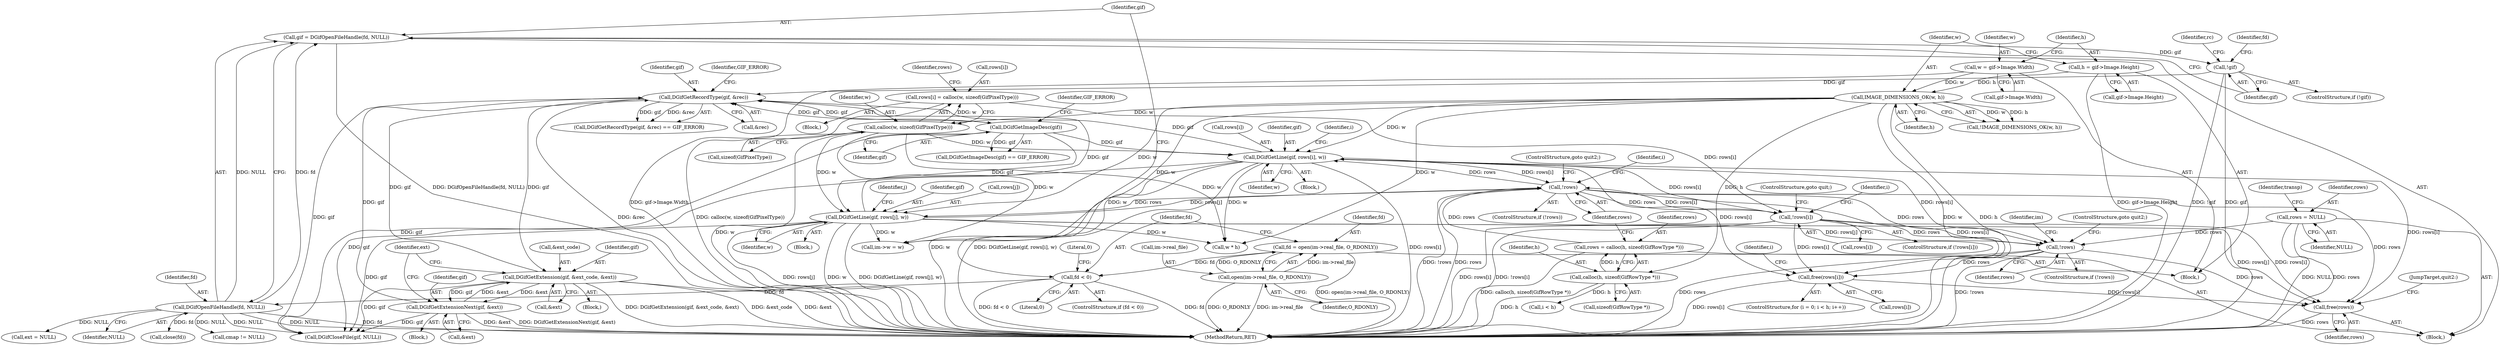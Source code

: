 digraph "0_enlightment_37a96801663b7b4cd3fbe56cc0eb8b6a17e766a8@API" {
"1000763" [label="(Call,free(rows[i]))"];
"1000283" [label="(Call,!rows[i])"];
"1000274" [label="(Call,rows[i] = calloc(w, sizeof(GifPixelType)))"];
"1000278" [label="(Call,calloc(w, sizeof(GifPixelType)))"];
"1000250" [label="(Call,IMAGE_DIMENSIONS_OK(w, h))"];
"1000234" [label="(Call,w = gif->Image.Width)"];
"1000241" [label="(Call,h = gif->Image.Height)"];
"1000261" [label="(Call,!rows)"];
"1000254" [label="(Call,rows = calloc(h, sizeof(GifRowType *)))"];
"1000256" [label="(Call,calloc(h, sizeof(GifRowType *)))"];
"1000338" [label="(Call,DGifGetLine(gif, rows[i], w))"];
"1000226" [label="(Call,DGifGetImageDesc(gif))"];
"1000207" [label="(Call,DGifGetRecordType(gif, &rec))"];
"1000392" [label="(Call,DGifGetExtensionNext(gif, &ext))"];
"1000358" [label="(Call,DGifGetExtension(gif, &ext_code, &ext))"];
"1000320" [label="(Call,DGifGetLine(gif, rows[j], w))"];
"1000193" [label="(Call,!gif)"];
"1000187" [label="(Call,gif = DGifOpenFileHandle(fd, NULL))"];
"1000189" [label="(Call,DGifOpenFileHandle(fd, NULL))"];
"1000182" [label="(Call,fd < 0)"];
"1000174" [label="(Call,fd = open(im->real_file, O_RDONLY))"];
"1000176" [label="(Call,open(im->real_file, O_RDONLY))"];
"1000417" [label="(Call,!rows)"];
"1000161" [label="(Call,rows = NULL)"];
"1000767" [label="(Call,free(rows))"];
"1000283" [label="(Call,!rows[i])"];
"1000227" [label="(Identifier,gif)"];
"1000177" [label="(Call,im->real_file)"];
"1000241" [label="(Call,h = gif->Image.Height)"];
"1000226" [label="(Call,DGifGetImageDesc(gif))"];
"1000275" [label="(Call,rows[i])"];
"1000359" [label="(Identifier,gif)"];
"1000279" [label="(Identifier,w)"];
"1000420" [label="(ControlStructure,goto quit2;)"];
"1000252" [label="(Identifier,h)"];
"1000416" [label="(ControlStructure,if (!rows))"];
"1000768" [label="(Identifier,rows)"];
"1000257" [label="(Identifier,h)"];
"1000754" [label="(ControlStructure,for (i = 0; i < h; i++))"];
"1000187" [label="(Call,gif = DGifOpenFileHandle(fd, NULL))"];
"1000417" [label="(Call,!rows)"];
"1000272" [label="(Identifier,i)"];
"1000250" [label="(Call,IMAGE_DIMENSIONS_OK(w, h))"];
"1000183" [label="(Identifier,fd)"];
"1000201" [label="(Identifier,rc)"];
"1000260" [label="(ControlStructure,if (!rows))"];
"1000175" [label="(Identifier,fd)"];
"1000362" [label="(Call,&ext)"];
"1000180" [label="(Identifier,O_RDONLY)"];
"1000268" [label="(Call,i < h)"];
"1000325" [label="(Identifier,w)"];
"1000225" [label="(Call,DGifGetImageDesc(gif) == GIF_ERROR)"];
"1000188" [label="(Identifier,gif)"];
"1000355" [label="(Call,ext = NULL)"];
"1000322" [label="(Call,rows[j])"];
"1000181" [label="(ControlStructure,if (fd < 0))"];
"1000339" [label="(Identifier,gif)"];
"1000423" [label="(Identifier,im)"];
"1000165" [label="(Identifier,transp)"];
"1000209" [label="(Call,&rec)"];
"1000258" [label="(Call,sizeof(GifRowType *))"];
"1000194" [label="(Identifier,gif)"];
"1000336" [label="(Identifier,i)"];
"1000769" [label="(JumpTarget,quit2:)"];
"1000770" [label="(Call,DGifCloseFile(gif, NULL))"];
"1000366" [label="(Block,)"];
"1000115" [label="(Block,)"];
"1000191" [label="(Identifier,NULL)"];
"1000261" [label="(Call,!rows)"];
"1000162" [label="(Identifier,rows)"];
"1000418" [label="(Identifier,rows)"];
"1000392" [label="(Call,DGifGetExtensionNext(gif, &ext))"];
"1000189" [label="(Call,DGifOpenFileHandle(fd, NULL))"];
"1000764" [label="(Call,rows[i])"];
"1000235" [label="(Identifier,w)"];
"1000284" [label="(Call,rows[i])"];
"1000242" [label="(Identifier,h)"];
"1000352" [label="(Block,)"];
"1000282" [label="(ControlStructure,if (!rows[i]))"];
"1000228" [label="(Identifier,GIF_ERROR)"];
"1000287" [label="(ControlStructure,goto quit;)"];
"1000393" [label="(Identifier,gif)"];
"1000263" [label="(ControlStructure,goto quit2;)"];
"1000190" [label="(Identifier,fd)"];
"1000161" [label="(Call,rows = NULL)"];
"1000254" [label="(Call,rows = calloc(h, sizeof(GifRowType *)))"];
"1000285" [label="(Identifier,rows)"];
"1000186" [label="(Literal,0)"];
"1000184" [label="(Literal,0)"];
"1000343" [label="(Identifier,w)"];
"1000337" [label="(Block,)"];
"1000266" [label="(Identifier,i)"];
"1000211" [label="(Identifier,GIF_ERROR)"];
"1000315" [label="(Identifier,j)"];
"1000234" [label="(Call,w = gif->Image.Width)"];
"1000197" [label="(Identifier,fd)"];
"1000176" [label="(Call,open(im->real_file, O_RDONLY))"];
"1000762" [label="(Identifier,i)"];
"1000196" [label="(Call,close(fd))"];
"1000479" [label="(Call,cmap != NULL)"];
"1000163" [label="(Identifier,NULL)"];
"1000223" [label="(Block,)"];
"1000365" [label="(Identifier,ext)"];
"1000767" [label="(Call,free(rows))"];
"1000394" [label="(Call,&ext)"];
"1000193" [label="(Call,!gif)"];
"1000207" [label="(Call,DGifGetRecordType(gif, &rec))"];
"1000262" [label="(Identifier,rows)"];
"1000320" [label="(Call,DGifGetLine(gif, rows[j], w))"];
"1000255" [label="(Identifier,rows)"];
"1000338" [label="(Call,DGifGetLine(gif, rows[i], w))"];
"1000192" [label="(ControlStructure,if (!gif))"];
"1000280" [label="(Call,sizeof(GifPixelType))"];
"1000321" [label="(Identifier,gif)"];
"1000581" [label="(Call,w * h)"];
"1000182" [label="(Call,fd < 0)"];
"1000174" [label="(Call,fd = open(im->real_file, O_RDONLY))"];
"1000251" [label="(Identifier,w)"];
"1000256" [label="(Call,calloc(h, sizeof(GifRowType *)))"];
"1000236" [label="(Call,gif->Image.Width)"];
"1000249" [label="(Call,!IMAGE_DIMENSIONS_OK(w, h))"];
"1000775" [label="(MethodReturn,RET)"];
"1000273" [label="(Block,)"];
"1000358" [label="(Call,DGifGetExtension(gif, &ext_code, &ext))"];
"1000763" [label="(Call,free(rows[i]))"];
"1000206" [label="(Call,DGifGetRecordType(gif, &rec) == GIF_ERROR)"];
"1000319" [label="(Block,)"];
"1000243" [label="(Call,gif->Image.Height)"];
"1000340" [label="(Call,rows[i])"];
"1000421" [label="(Call,im->w = w)"];
"1000360" [label="(Call,&ext_code)"];
"1000208" [label="(Identifier,gif)"];
"1000278" [label="(Call,calloc(w, sizeof(GifPixelType)))"];
"1000274" [label="(Call,rows[i] = calloc(w, sizeof(GifPixelType)))"];
"1000763" -> "1000754"  [label="AST: "];
"1000763" -> "1000764"  [label="CFG: "];
"1000764" -> "1000763"  [label="AST: "];
"1000762" -> "1000763"  [label="CFG: "];
"1000763" -> "1000775"  [label="DDG: rows[i]"];
"1000283" -> "1000763"  [label="DDG: rows[i]"];
"1000417" -> "1000763"  [label="DDG: rows"];
"1000261" -> "1000763"  [label="DDG: rows"];
"1000338" -> "1000763"  [label="DDG: rows[i]"];
"1000763" -> "1000767"  [label="DDG: rows[i]"];
"1000283" -> "1000282"  [label="AST: "];
"1000283" -> "1000284"  [label="CFG: "];
"1000284" -> "1000283"  [label="AST: "];
"1000287" -> "1000283"  [label="CFG: "];
"1000272" -> "1000283"  [label="CFG: "];
"1000283" -> "1000775"  [label="DDG: rows[i]"];
"1000283" -> "1000775"  [label="DDG: !rows[i]"];
"1000283" -> "1000261"  [label="DDG: rows[i]"];
"1000274" -> "1000283"  [label="DDG: rows[i]"];
"1000261" -> "1000283"  [label="DDG: rows"];
"1000283" -> "1000338"  [label="DDG: rows[i]"];
"1000283" -> "1000417"  [label="DDG: rows[i]"];
"1000283" -> "1000767"  [label="DDG: rows[i]"];
"1000274" -> "1000273"  [label="AST: "];
"1000274" -> "1000278"  [label="CFG: "];
"1000275" -> "1000274"  [label="AST: "];
"1000278" -> "1000274"  [label="AST: "];
"1000285" -> "1000274"  [label="CFG: "];
"1000274" -> "1000775"  [label="DDG: calloc(w, sizeof(GifPixelType))"];
"1000278" -> "1000274"  [label="DDG: w"];
"1000278" -> "1000280"  [label="CFG: "];
"1000279" -> "1000278"  [label="AST: "];
"1000280" -> "1000278"  [label="AST: "];
"1000278" -> "1000775"  [label="DDG: w"];
"1000250" -> "1000278"  [label="DDG: w"];
"1000278" -> "1000320"  [label="DDG: w"];
"1000278" -> "1000338"  [label="DDG: w"];
"1000278" -> "1000421"  [label="DDG: w"];
"1000278" -> "1000581"  [label="DDG: w"];
"1000250" -> "1000249"  [label="AST: "];
"1000250" -> "1000252"  [label="CFG: "];
"1000251" -> "1000250"  [label="AST: "];
"1000252" -> "1000250"  [label="AST: "];
"1000249" -> "1000250"  [label="CFG: "];
"1000250" -> "1000775"  [label="DDG: w"];
"1000250" -> "1000775"  [label="DDG: h"];
"1000250" -> "1000249"  [label="DDG: w"];
"1000250" -> "1000249"  [label="DDG: h"];
"1000234" -> "1000250"  [label="DDG: w"];
"1000241" -> "1000250"  [label="DDG: h"];
"1000250" -> "1000256"  [label="DDG: h"];
"1000250" -> "1000320"  [label="DDG: w"];
"1000250" -> "1000338"  [label="DDG: w"];
"1000250" -> "1000421"  [label="DDG: w"];
"1000250" -> "1000581"  [label="DDG: w"];
"1000234" -> "1000223"  [label="AST: "];
"1000234" -> "1000236"  [label="CFG: "];
"1000235" -> "1000234"  [label="AST: "];
"1000236" -> "1000234"  [label="AST: "];
"1000242" -> "1000234"  [label="CFG: "];
"1000234" -> "1000775"  [label="DDG: gif->Image.Width"];
"1000241" -> "1000223"  [label="AST: "];
"1000241" -> "1000243"  [label="CFG: "];
"1000242" -> "1000241"  [label="AST: "];
"1000243" -> "1000241"  [label="AST: "];
"1000251" -> "1000241"  [label="CFG: "];
"1000241" -> "1000775"  [label="DDG: gif->Image.Height"];
"1000261" -> "1000260"  [label="AST: "];
"1000261" -> "1000262"  [label="CFG: "];
"1000262" -> "1000261"  [label="AST: "];
"1000263" -> "1000261"  [label="CFG: "];
"1000266" -> "1000261"  [label="CFG: "];
"1000261" -> "1000775"  [label="DDG: rows"];
"1000261" -> "1000775"  [label="DDG: !rows"];
"1000254" -> "1000261"  [label="DDG: rows"];
"1000338" -> "1000261"  [label="DDG: rows[i]"];
"1000320" -> "1000261"  [label="DDG: rows[j]"];
"1000261" -> "1000320"  [label="DDG: rows"];
"1000261" -> "1000338"  [label="DDG: rows"];
"1000261" -> "1000417"  [label="DDG: rows"];
"1000261" -> "1000767"  [label="DDG: rows"];
"1000254" -> "1000223"  [label="AST: "];
"1000254" -> "1000256"  [label="CFG: "];
"1000255" -> "1000254"  [label="AST: "];
"1000256" -> "1000254"  [label="AST: "];
"1000262" -> "1000254"  [label="CFG: "];
"1000254" -> "1000775"  [label="DDG: calloc(h, sizeof(GifRowType *))"];
"1000256" -> "1000254"  [label="DDG: h"];
"1000256" -> "1000258"  [label="CFG: "];
"1000257" -> "1000256"  [label="AST: "];
"1000258" -> "1000256"  [label="AST: "];
"1000256" -> "1000775"  [label="DDG: h"];
"1000256" -> "1000268"  [label="DDG: h"];
"1000338" -> "1000337"  [label="AST: "];
"1000338" -> "1000343"  [label="CFG: "];
"1000339" -> "1000338"  [label="AST: "];
"1000340" -> "1000338"  [label="AST: "];
"1000343" -> "1000338"  [label="AST: "];
"1000336" -> "1000338"  [label="CFG: "];
"1000338" -> "1000775"  [label="DDG: w"];
"1000338" -> "1000775"  [label="DDG: DGifGetLine(gif, rows[i], w)"];
"1000338" -> "1000775"  [label="DDG: rows[i]"];
"1000338" -> "1000207"  [label="DDG: gif"];
"1000226" -> "1000338"  [label="DDG: gif"];
"1000338" -> "1000417"  [label="DDG: rows[i]"];
"1000338" -> "1000421"  [label="DDG: w"];
"1000338" -> "1000581"  [label="DDG: w"];
"1000338" -> "1000767"  [label="DDG: rows[i]"];
"1000338" -> "1000770"  [label="DDG: gif"];
"1000226" -> "1000225"  [label="AST: "];
"1000226" -> "1000227"  [label="CFG: "];
"1000227" -> "1000226"  [label="AST: "];
"1000228" -> "1000226"  [label="CFG: "];
"1000226" -> "1000207"  [label="DDG: gif"];
"1000226" -> "1000225"  [label="DDG: gif"];
"1000207" -> "1000226"  [label="DDG: gif"];
"1000226" -> "1000320"  [label="DDG: gif"];
"1000226" -> "1000770"  [label="DDG: gif"];
"1000207" -> "1000206"  [label="AST: "];
"1000207" -> "1000209"  [label="CFG: "];
"1000208" -> "1000207"  [label="AST: "];
"1000209" -> "1000207"  [label="AST: "];
"1000211" -> "1000207"  [label="CFG: "];
"1000207" -> "1000775"  [label="DDG: &rec"];
"1000207" -> "1000206"  [label="DDG: gif"];
"1000207" -> "1000206"  [label="DDG: &rec"];
"1000392" -> "1000207"  [label="DDG: gif"];
"1000320" -> "1000207"  [label="DDG: gif"];
"1000358" -> "1000207"  [label="DDG: gif"];
"1000193" -> "1000207"  [label="DDG: gif"];
"1000207" -> "1000358"  [label="DDG: gif"];
"1000207" -> "1000770"  [label="DDG: gif"];
"1000392" -> "1000366"  [label="AST: "];
"1000392" -> "1000394"  [label="CFG: "];
"1000393" -> "1000392"  [label="AST: "];
"1000394" -> "1000392"  [label="AST: "];
"1000365" -> "1000392"  [label="CFG: "];
"1000392" -> "1000775"  [label="DDG: &ext"];
"1000392" -> "1000775"  [label="DDG: DGifGetExtensionNext(gif, &ext)"];
"1000392" -> "1000358"  [label="DDG: &ext"];
"1000358" -> "1000392"  [label="DDG: gif"];
"1000358" -> "1000392"  [label="DDG: &ext"];
"1000392" -> "1000770"  [label="DDG: gif"];
"1000358" -> "1000352"  [label="AST: "];
"1000358" -> "1000362"  [label="CFG: "];
"1000359" -> "1000358"  [label="AST: "];
"1000360" -> "1000358"  [label="AST: "];
"1000362" -> "1000358"  [label="AST: "];
"1000365" -> "1000358"  [label="CFG: "];
"1000358" -> "1000775"  [label="DDG: DGifGetExtension(gif, &ext_code, &ext)"];
"1000358" -> "1000775"  [label="DDG: &ext_code"];
"1000358" -> "1000775"  [label="DDG: &ext"];
"1000358" -> "1000770"  [label="DDG: gif"];
"1000320" -> "1000319"  [label="AST: "];
"1000320" -> "1000325"  [label="CFG: "];
"1000321" -> "1000320"  [label="AST: "];
"1000322" -> "1000320"  [label="AST: "];
"1000325" -> "1000320"  [label="AST: "];
"1000315" -> "1000320"  [label="CFG: "];
"1000320" -> "1000775"  [label="DDG: rows[j]"];
"1000320" -> "1000775"  [label="DDG: w"];
"1000320" -> "1000775"  [label="DDG: DGifGetLine(gif, rows[j], w)"];
"1000320" -> "1000417"  [label="DDG: rows[j]"];
"1000320" -> "1000421"  [label="DDG: w"];
"1000320" -> "1000581"  [label="DDG: w"];
"1000320" -> "1000767"  [label="DDG: rows[j]"];
"1000320" -> "1000770"  [label="DDG: gif"];
"1000193" -> "1000192"  [label="AST: "];
"1000193" -> "1000194"  [label="CFG: "];
"1000194" -> "1000193"  [label="AST: "];
"1000197" -> "1000193"  [label="CFG: "];
"1000201" -> "1000193"  [label="CFG: "];
"1000193" -> "1000775"  [label="DDG: gif"];
"1000193" -> "1000775"  [label="DDG: !gif"];
"1000187" -> "1000193"  [label="DDG: gif"];
"1000187" -> "1000115"  [label="AST: "];
"1000187" -> "1000189"  [label="CFG: "];
"1000188" -> "1000187"  [label="AST: "];
"1000189" -> "1000187"  [label="AST: "];
"1000194" -> "1000187"  [label="CFG: "];
"1000187" -> "1000775"  [label="DDG: DGifOpenFileHandle(fd, NULL)"];
"1000189" -> "1000187"  [label="DDG: fd"];
"1000189" -> "1000187"  [label="DDG: NULL"];
"1000189" -> "1000191"  [label="CFG: "];
"1000190" -> "1000189"  [label="AST: "];
"1000191" -> "1000189"  [label="AST: "];
"1000189" -> "1000775"  [label="DDG: fd"];
"1000189" -> "1000775"  [label="DDG: NULL"];
"1000182" -> "1000189"  [label="DDG: fd"];
"1000189" -> "1000196"  [label="DDG: fd"];
"1000189" -> "1000355"  [label="DDG: NULL"];
"1000189" -> "1000479"  [label="DDG: NULL"];
"1000189" -> "1000770"  [label="DDG: NULL"];
"1000182" -> "1000181"  [label="AST: "];
"1000182" -> "1000184"  [label="CFG: "];
"1000183" -> "1000182"  [label="AST: "];
"1000184" -> "1000182"  [label="AST: "];
"1000186" -> "1000182"  [label="CFG: "];
"1000188" -> "1000182"  [label="CFG: "];
"1000182" -> "1000775"  [label="DDG: fd < 0"];
"1000182" -> "1000775"  [label="DDG: fd"];
"1000174" -> "1000182"  [label="DDG: fd"];
"1000174" -> "1000115"  [label="AST: "];
"1000174" -> "1000176"  [label="CFG: "];
"1000175" -> "1000174"  [label="AST: "];
"1000176" -> "1000174"  [label="AST: "];
"1000183" -> "1000174"  [label="CFG: "];
"1000174" -> "1000775"  [label="DDG: open(im->real_file, O_RDONLY)"];
"1000176" -> "1000174"  [label="DDG: im->real_file"];
"1000176" -> "1000174"  [label="DDG: O_RDONLY"];
"1000176" -> "1000180"  [label="CFG: "];
"1000177" -> "1000176"  [label="AST: "];
"1000180" -> "1000176"  [label="AST: "];
"1000176" -> "1000775"  [label="DDG: O_RDONLY"];
"1000176" -> "1000775"  [label="DDG: im->real_file"];
"1000417" -> "1000416"  [label="AST: "];
"1000417" -> "1000418"  [label="CFG: "];
"1000418" -> "1000417"  [label="AST: "];
"1000420" -> "1000417"  [label="CFG: "];
"1000423" -> "1000417"  [label="CFG: "];
"1000417" -> "1000775"  [label="DDG: rows"];
"1000417" -> "1000775"  [label="DDG: !rows"];
"1000161" -> "1000417"  [label="DDG: rows"];
"1000417" -> "1000767"  [label="DDG: rows"];
"1000161" -> "1000115"  [label="AST: "];
"1000161" -> "1000163"  [label="CFG: "];
"1000162" -> "1000161"  [label="AST: "];
"1000163" -> "1000161"  [label="AST: "];
"1000165" -> "1000161"  [label="CFG: "];
"1000161" -> "1000775"  [label="DDG: NULL"];
"1000161" -> "1000775"  [label="DDG: rows"];
"1000767" -> "1000115"  [label="AST: "];
"1000767" -> "1000768"  [label="CFG: "];
"1000768" -> "1000767"  [label="AST: "];
"1000769" -> "1000767"  [label="CFG: "];
"1000767" -> "1000775"  [label="DDG: rows"];
}
